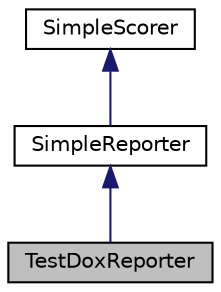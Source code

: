 digraph "TestDoxReporter"
{
  edge [fontname="Helvetica",fontsize="10",labelfontname="Helvetica",labelfontsize="10"];
  node [fontname="Helvetica",fontsize="10",shape=record];
  Node1 [label="TestDoxReporter",height=0.2,width=0.4,color="black", fillcolor="grey75", style="filled" fontcolor="black"];
  Node2 -> Node1 [dir="back",color="midnightblue",fontsize="10",style="solid",fontname="Helvetica"];
  Node2 [label="SimpleReporter",height=0.2,width=0.4,color="black", fillcolor="white", style="filled",URL="$class_simple_reporter.html"];
  Node3 -> Node2 [dir="back",color="midnightblue",fontsize="10",style="solid",fontname="Helvetica"];
  Node3 [label="SimpleScorer",height=0.2,width=0.4,color="black", fillcolor="white", style="filled",URL="$class_simple_scorer.html"];
}
